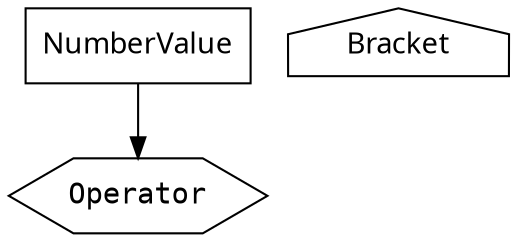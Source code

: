 digraph sample{
    node [fontname = "Cascadia Code Regular"];

    box[label="NumberValue",shape = "box"];
    hexagon[label="Operator",shape= "hexagon",fontname="Consolas"];
    house[label="Bracket",shape="house"]

    box->hexagon
}